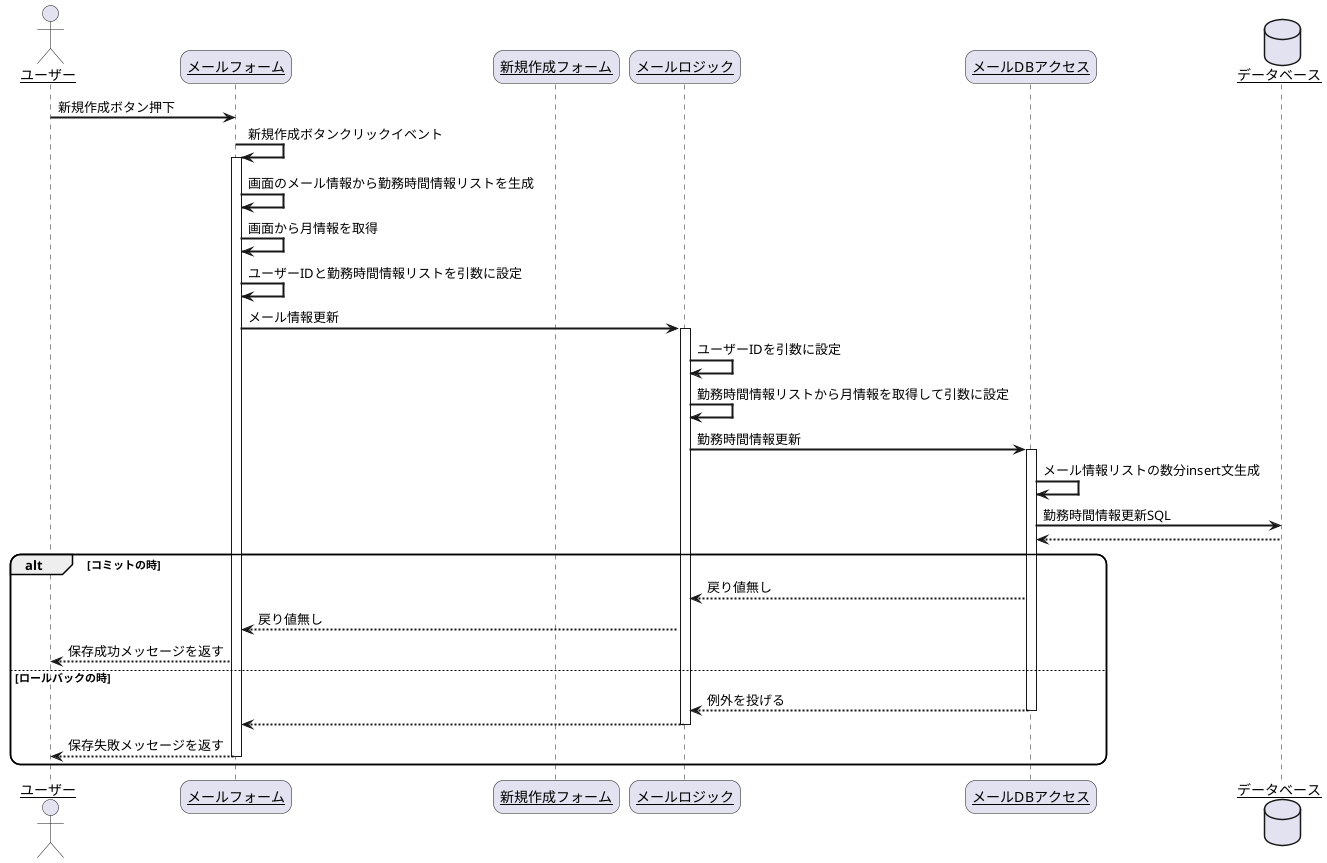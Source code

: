 @startuml
skinparam sequenceArrowThickness 2
skinparam roundcorner 20
skinparam maxmessagesize 60
skinparam sequenceParticipant underline

actor "ユーザー" as user
participant "メールフォーム" as mail_form
participant "新規作成フォーム" as mail_create_form
participant "メールロジック" as mail_logic
participant "メールDBアクセス" as mail_data_acces
database "データベース" as db

user -> mail_form: 新規作成ボタン押下
mail_form -> mail_form: 新規作成ボタンクリックイベント
activate mail_form
mail_form -> mail_form: 画面のメール情報から勤務時間情報リストを生成
mail_form -> mail_form: 画面から月情報を取得
mail_form -> mail_form: ユーザーIDと勤務時間情報リストを引数に設定
mail_form -> mail_logic: メール情報更新
activate mail_logic
mail_logic -> mail_logic: ユーザーIDを引数に設定
mail_logic -> mail_logic: 勤務時間情報リストから月情報を取得して引数に設定
mail_logic -> mail_data_acces: 勤務時間情報更新
activate mail_data_acces
mail_data_acces -> mail_data_acces: メール情報リストの数分insert文生成
mail_data_acces -> db: 勤務時間情報更新SQL
db --> mail_data_acces:
alt コミットの時
    mail_data_acces --> mail_logic: 戻り値無し
    mail_logic --> mail_form: 戻り値無し
    mail_form --> user:保存成功メッセージを返す
else ロールバックの時
    mail_data_acces --> mail_logic: 例外を投げる
    deactivate mail_data_acces
    mail_logic --> mail_form: 
    deactivate mail_logic
    mail_form --> user:保存失敗メッセージを返す
    deactivate mail_form
end

@enduml